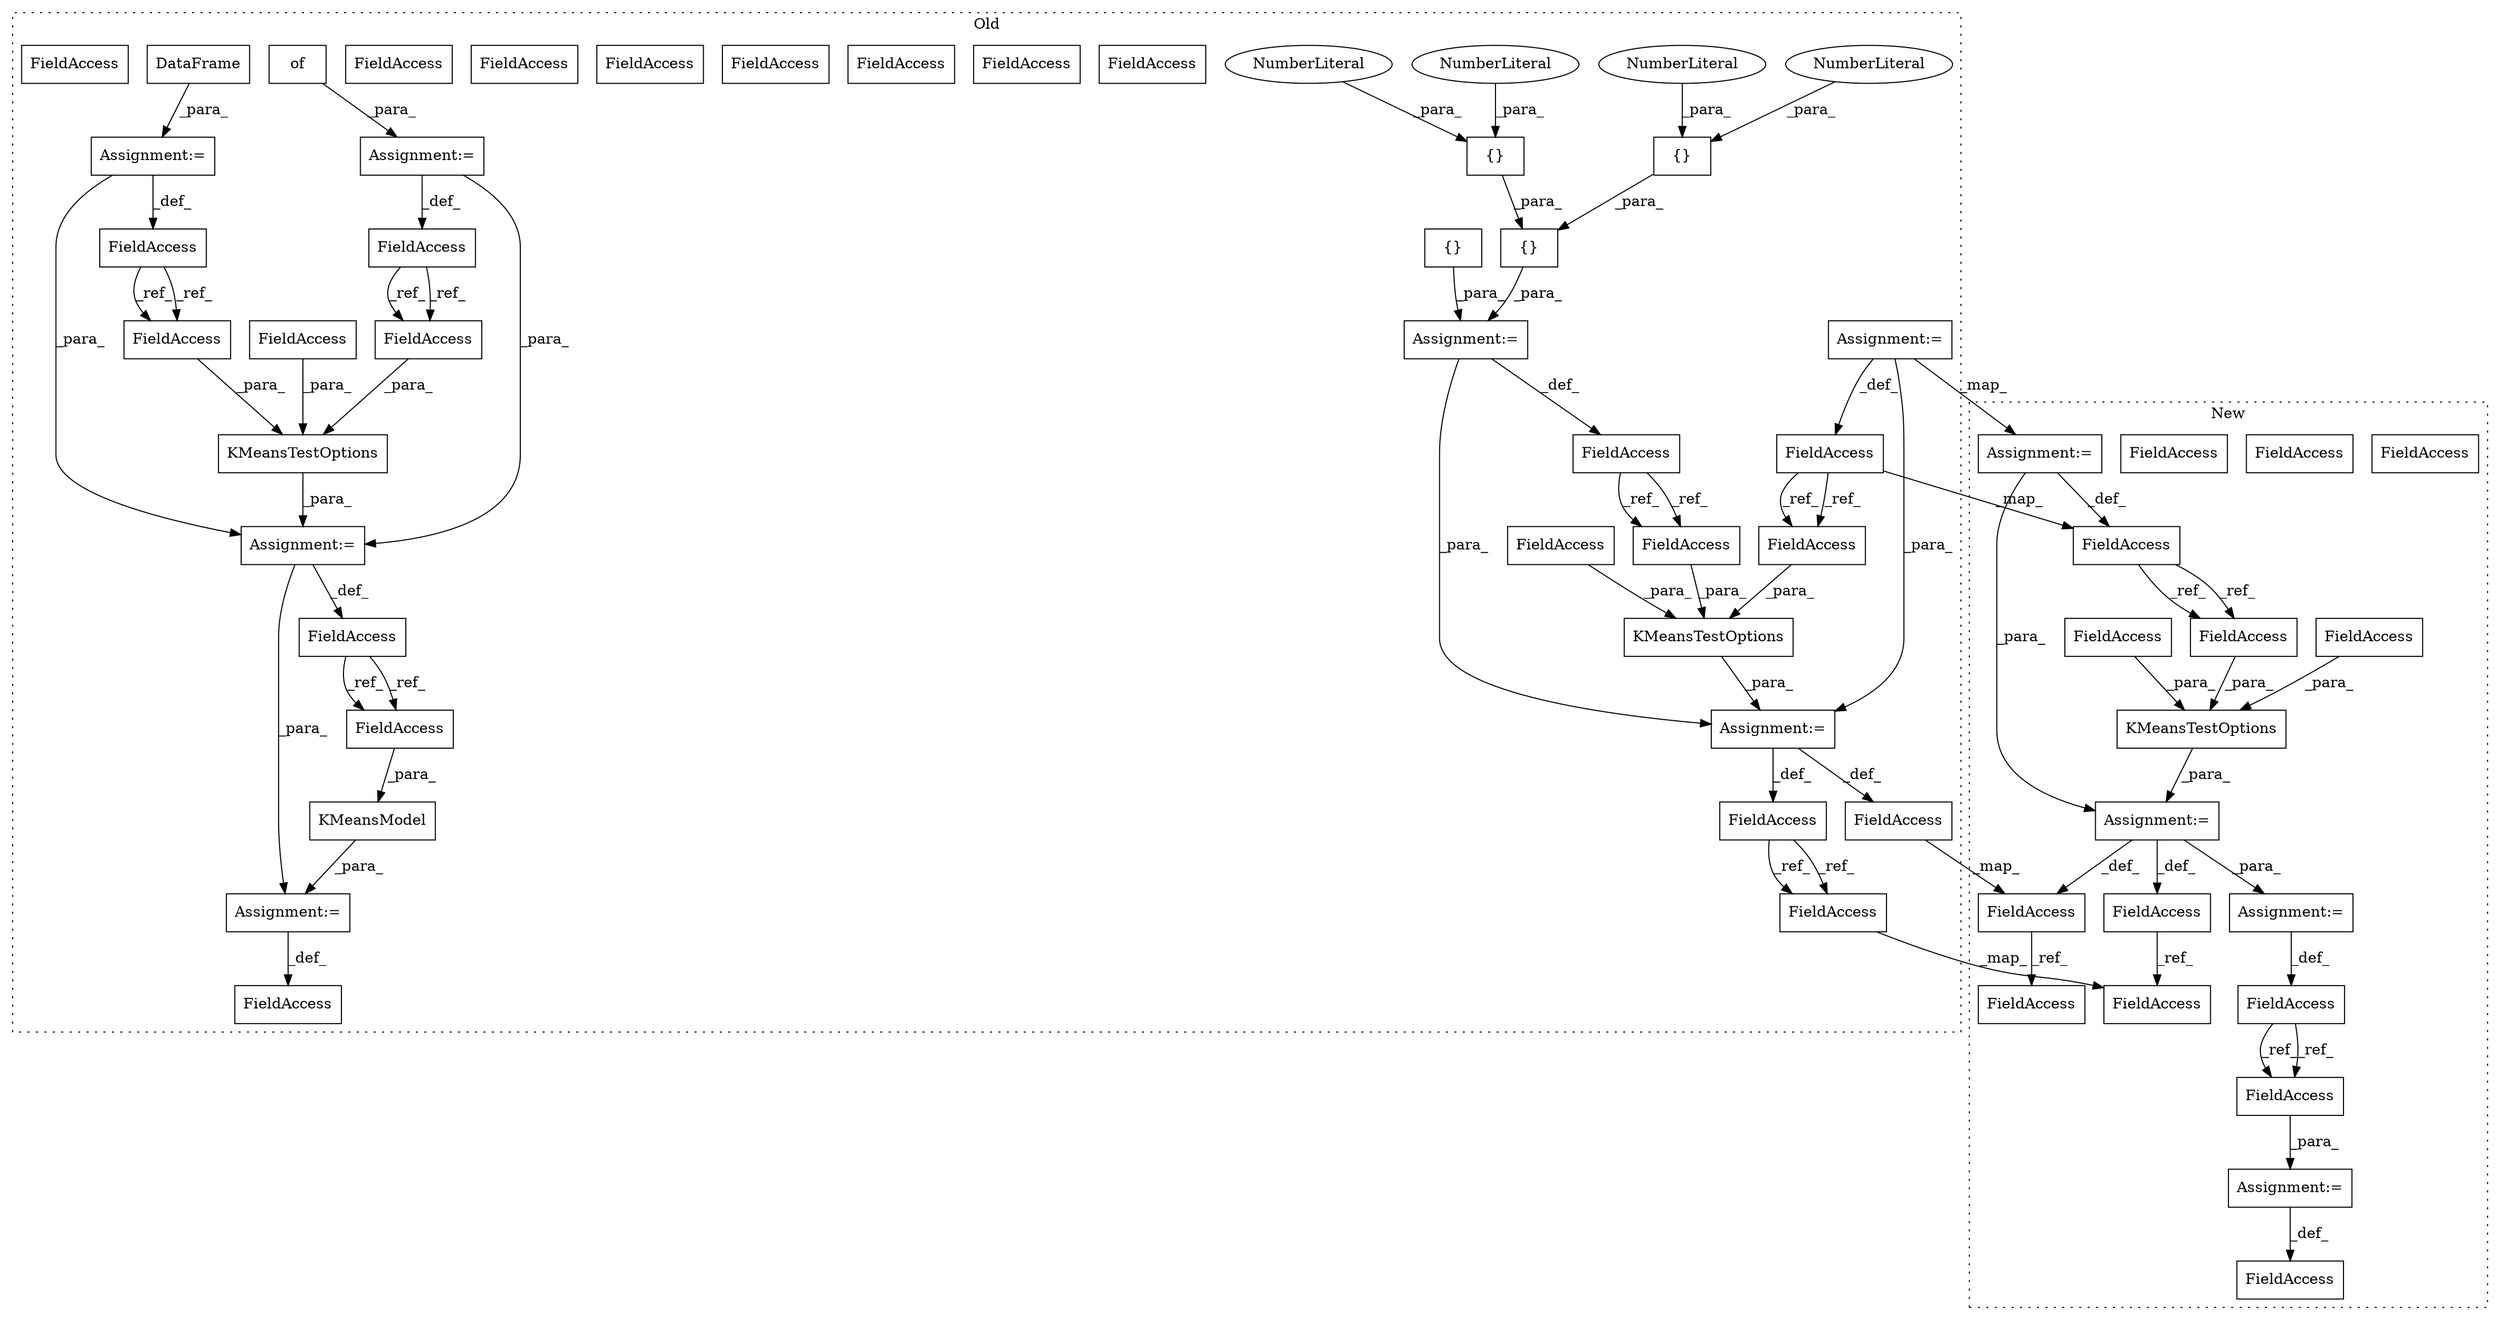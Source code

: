 digraph G {
subgraph cluster0 {
1 [label="{}" a="4" s="6492,6496" l="1,1" shape="box"];
3 [label="NumberLiteral" a="34" s="6495" l="1" shape="ellipse"];
4 [label="NumberLiteral" a="34" s="6493" l="1" shape="ellipse"];
5 [label="{}" a="4" s="6491,6503" l="1,1" shape="box"];
11 [label="FieldAccess" a="22" s="6451" l="11" shape="box"];
12 [label="{}" a="4" s="6498,6502" l="1,1" shape="box"];
13 [label="NumberLiteral" a="34" s="6501" l="1" shape="ellipse"];
14 [label="NumberLiteral" a="34" s="6499" l="1" shape="ellipse"];
15 [label="{}" a="4" s="6532,6540" l="1,1" shape="box"];
16 [label="FieldAccess" a="22" s="6647" l="11" shape="box"];
17 [label="FieldAccess" a="22" s="6609" l="19" shape="box"];
20 [label="KMeansTestOptions" a="32" s="6629,6709" l="18,1" shape="box"];
21 [label="FieldAccess" a="22" s="6684" l="25" shape="box"];
22 [label="FieldAccess" a="22" s="6659" l="24" shape="box"];
25 [label="Assignment:=" a="7" s="6628" l="1" shape="box"];
27 [label="Assignment:=" a="7" s="6462" l="1" shape="box"];
29 [label="FieldAccess" a="22" s="6548" l="25" shape="box"];
31 [label="Assignment:=" a="7" s="6573" l="1" shape="box"];
33 [label="FieldAccess" a="22" s="6716" l="12" shape="box"];
35 [label="FieldAccess" a="22" s="6349" l="24" shape="box"];
36 [label="KMeansTestOptions" a="32" s="6321,6397" l="18,1" shape="box"];
37 [label="KMeansModel" a="32" s="6415,6444" l="12,1" shape="box"];
38 [label="FieldAccess" a="22" s="6427" l="17" shape="box"];
39 [label="FieldAccess" a="22" s="6404" l="10" shape="box"];
40 [label="FieldAccess" a="22" s="6303" l="17" shape="box"];
41 [label="FieldAccess" a="22" s="6339" l="9" shape="box"];
42 [label="FieldAccess" a="22" s="6144" l="9" shape="box"];
43 [label="FieldAccess" a="22" s="6374" l="23" shape="box"];
44 [label="FieldAccess" a="22" s="6178" l="23" shape="box"];
45 [label="of" a="32" s="6206" l="4" shape="box"];
46 [label="DataFrame" a="32" s="6161" l="11" shape="box"];
47 [label="Assignment:=" a="7" s="6153" l="1" shape="box"];
48 [label="Assignment:=" a="7" s="6320" l="1" shape="box"];
49 [label="Assignment:=" a="7" s="6414" l="1" shape="box"];
50 [label="Assignment:=" a="7" s="6201" l="1" shape="box"];
51 [label="FieldAccess" a="22" s="6741" l="19" shape="box"];
53 [label="FieldAccess" a="22" s="6349" l="24" shape="box"];
54 [label="FieldAccess" a="22" s="6659" l="24" shape="box"];
55 [label="FieldAccess" a="22" s="6374" l="23" shape="box"];
56 [label="FieldAccess" a="22" s="6741" l="19" shape="box"];
57 [label="FieldAccess" a="22" s="6647" l="11" shape="box"];
58 [label="FieldAccess" a="22" s="6427" l="17" shape="box"];
59 [label="FieldAccess" a="22" s="6339" l="9" shape="box"];
63 [label="FieldAccess" a="22" s="6684" l="25" shape="box"];
label = "Old";
style="dotted";
}
subgraph cluster1 {
2 [label="KMeansTestOptions" a="32" s="7280,7355" l="18,1" shape="box"];
6 [label="FieldAccess" a="22" s="7307" l="23" shape="box"];
7 [label="FieldAccess" a="22" s="7411" l="13" shape="box"];
8 [label="FieldAccess" a="22" s="7482" l="13" shape="box"];
9 [label="FieldAccess" a="22" s="7298" l="8" shape="box"];
10 [label="FieldAccess" a="22" s="7467" l="14" shape="box"];
18 [label="FieldAccess" a="22" s="7261" l="18" shape="box"];
19 [label="FieldAccess" a="22" s="7331" l="24" shape="box"];
23 [label="Assignment:=" a="7" s="7424" l="1" shape="box"];
24 [label="Assignment:=" a="7" s="7279" l="1" shape="box"];
26 [label="Assignment:=" a="7" s="7481" l="1" shape="box"];
28 [label="FieldAccess" a="22" s="7083" l="24" shape="box"];
30 [label="Assignment:=" a="7" s="7107" l="1" shape="box"];
32 [label="FieldAccess" a="22" s="7362" l="11" shape="box"];
34 [label="FieldAccess" a="22" s="7425" l="11" shape="box"];
52 [label="FieldAccess" a="22" s="7386" l="18" shape="box"];
60 [label="FieldAccess" a="22" s="7482" l="13" shape="box"];
61 [label="FieldAccess" a="22" s="7307" l="23" shape="box"];
62 [label="FieldAccess" a="22" s="7331" l="24" shape="box"];
label = "New";
style="dotted";
}
1 -> 5 [label="_para_"];
2 -> 24 [label="_para_"];
3 -> 1 [label="_para_"];
4 -> 1 [label="_para_"];
5 -> 27 [label="_para_"];
7 -> 60 [label="_ref_"];
7 -> 60 [label="_ref_"];
9 -> 2 [label="_para_"];
11 -> 57 [label="_ref_"];
11 -> 57 [label="_ref_"];
12 -> 5 [label="_para_"];
13 -> 12 [label="_para_"];
14 -> 12 [label="_para_"];
15 -> 27 [label="_para_"];
17 -> 56 [label="_ref_"];
17 -> 56 [label="_ref_"];
18 -> 52 [label="_ref_"];
20 -> 25 [label="_para_"];
23 -> 7 [label="_def_"];
24 -> 32 [label="_def_"];
24 -> 23 [label="_para_"];
24 -> 18 [label="_def_"];
25 -> 33 [label="_def_"];
25 -> 17 [label="_def_"];
26 -> 10 [label="_def_"];
27 -> 11 [label="_def_"];
27 -> 25 [label="_para_"];
28 -> 62 [label="_ref_"];
28 -> 62 [label="_ref_"];
29 -> 63 [label="_ref_"];
29 -> 63 [label="_ref_"];
29 -> 28 [label="_map_"];
30 -> 28 [label="_def_"];
30 -> 24 [label="_para_"];
31 -> 25 [label="_para_"];
31 -> 29 [label="_def_"];
31 -> 30 [label="_map_"];
32 -> 34 [label="_ref_"];
33 -> 32 [label="_map_"];
36 -> 48 [label="_para_"];
37 -> 49 [label="_para_"];
40 -> 58 [label="_ref_"];
40 -> 58 [label="_ref_"];
42 -> 59 [label="_ref_"];
42 -> 59 [label="_ref_"];
44 -> 55 [label="_ref_"];
44 -> 55 [label="_ref_"];
45 -> 50 [label="_para_"];
46 -> 47 [label="_para_"];
47 -> 48 [label="_para_"];
47 -> 42 [label="_def_"];
48 -> 40 [label="_def_"];
48 -> 49 [label="_para_"];
49 -> 39 [label="_def_"];
50 -> 44 [label="_def_"];
50 -> 48 [label="_para_"];
53 -> 36 [label="_para_"];
54 -> 20 [label="_para_"];
55 -> 36 [label="_para_"];
56 -> 52 [label="_map_"];
57 -> 20 [label="_para_"];
58 -> 37 [label="_para_"];
59 -> 36 [label="_para_"];
60 -> 26 [label="_para_"];
61 -> 2 [label="_para_"];
62 -> 2 [label="_para_"];
63 -> 20 [label="_para_"];
}
